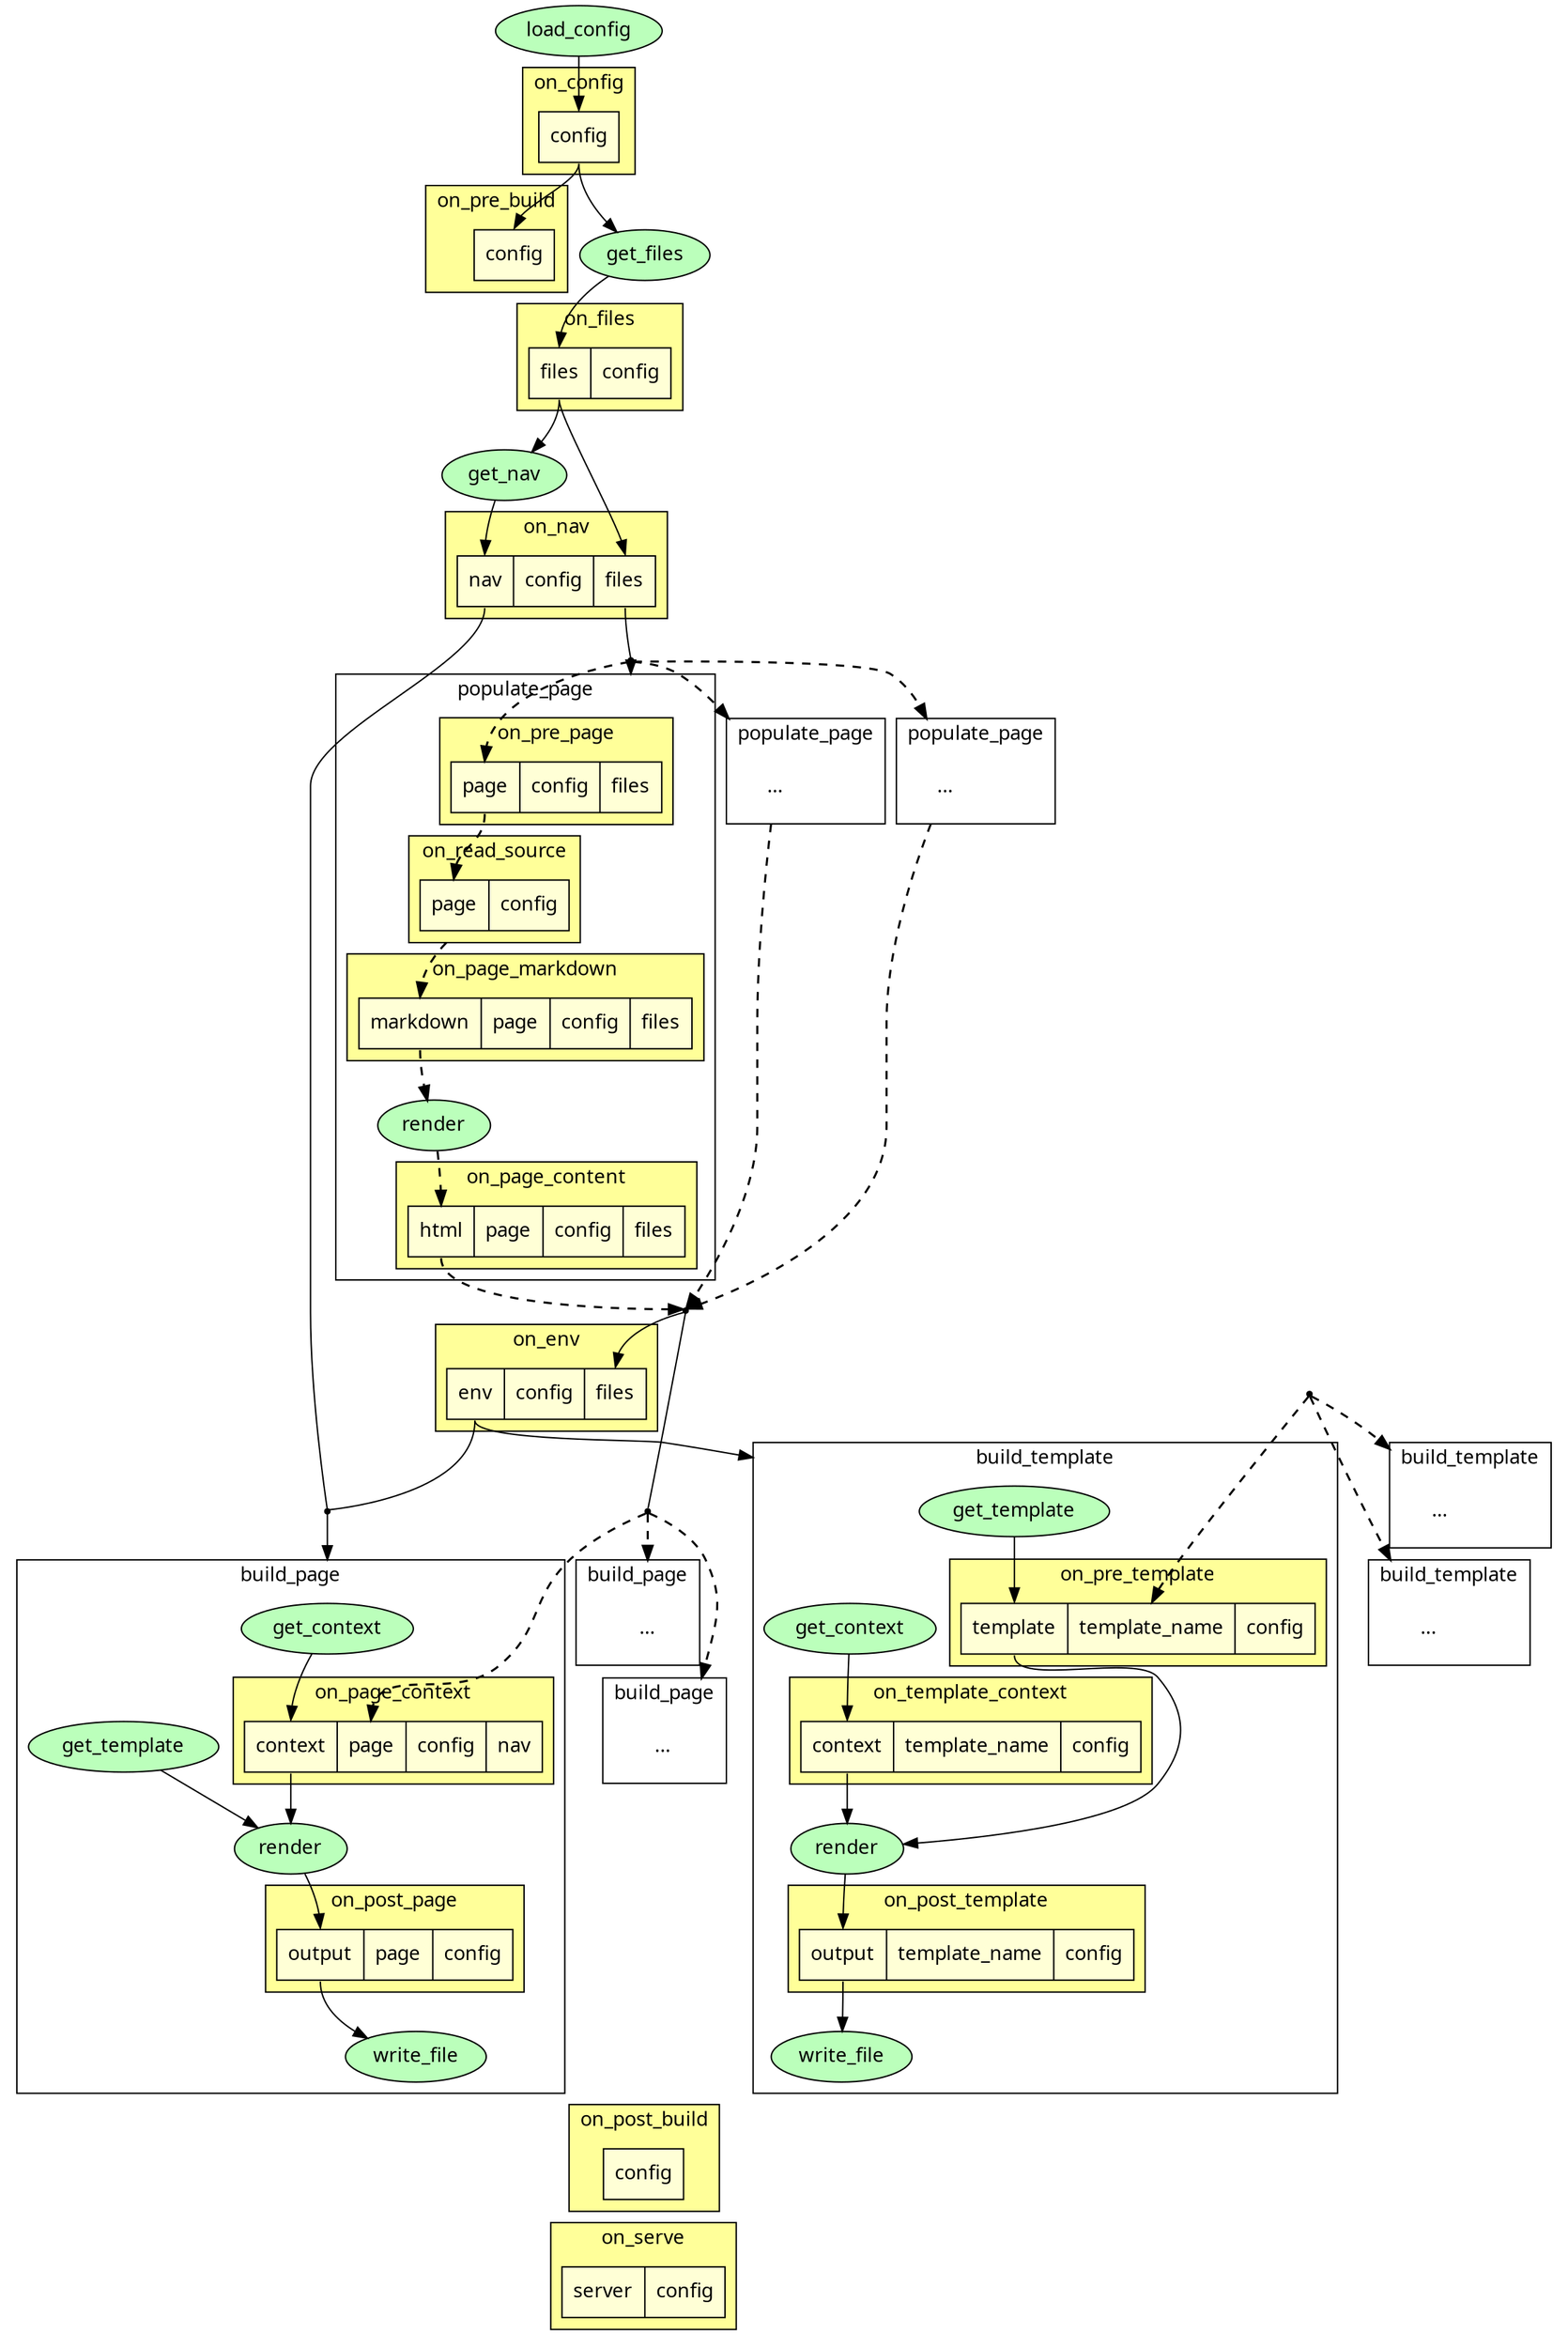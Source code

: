 # Convert to SVG:
# dot -Tsvg plugin-events.gv | awk '/^<svg/ {p = 1}; p' > plugin-events.svg

digraph mkdocs {
    compound=true

    graph [fontname="inherit"];
    node [fontname="inherit",style=filled];
    edge [fontname="inherit"];

    load_config [fillcolor="#00ff0044"]

    load_config -> on_config:config:n
    subgraph cluster_on_config {
        label="on_config"
        href="#on_config"
        on_config [label="<config>config",shape=record,fillcolor="#ffffff99"concentrate=true]
        bgcolor="#ffff0066"
    }

    on_config:config:s -> on_pre_build:config:n
    subgraph cluster_on_pre_build {
        label="on_pre_build"
        href="#on_pre_build"
        on_pre_build [label="<config>config",shape=record,fillcolor="#ffffff99"]
        bgcolor="#ffff0066"
    }

    on_config:config:s -> get_files
    get_files [fillcolor="#00ff0044"]

    on_pre_build:s -> on_files:n [style=invis]

    get_files -> on_files:files:n
    subgraph cluster_on_files {
        label="on_files"
        href="#on_files"
        on_files [label="<files>files|<config>config",shape=record,fillcolor="#ffffff99"]
        bgcolor="#ffff0066"
    }

    on_files:files:s -> get_nav
    get_nav[fillcolor="#00ff0044"]

    get_nav -> on_nav:nav:n
    on_files:files:s -> on_nav:files:n
    subgraph cluster_on_nav {
        label="on_nav"
        href="#on_nav"
        on_nav [label="<nav>nav|<config>config|<files>files",shape=record,fillcolor="#ffffff99"]
        bgcolor="#ffff0066"
    }

    on_nav:s -> on_pre_page:n [style=invis]

    on_nav:files:s -> pages_a1 [arrowhead=none]
    pages_a1 [shape=point]
    pages_a1 -> on_pre_page:page:n [style=dashed,penwidth=1.5]
    pages_a1 -> on_pre_page:files:n [lhead=cluster_populate_page]

    subgraph cluster_populate_page {
        label="populate_page"

        subgraph cluster_on_pre_page {
            label="on_pre_page"
            href="#on_pre_page"
            on_pre_page [label="<page>page|<config>config|<files>files",shape=record,fillcolor="#ffffff99"]
            bgcolor="#ffff0066"
        }

        on_pre_page:page:s -> on_read_source:page:n [style=dashed,penwidth=1.5]
        subgraph cluster_on_read_source {
            label="on_read_source"
            href="#on_read_source"
            on_read_source [label="<page>page|<config>config",shape=record,fillcolor="#ffffff99"]
            bgcolor="#ffff0066"
        }

        on_read_source -> on_page_markdown:markdown:n [style=dashed,penwidth=1.5,ltail=cluster_on_read_source]
        subgraph cluster_on_page_markdown {
            label="on_page_markdown"
            href="#on_page_markdown"
            on_page_markdown [label="<markdown>markdown|<page>page|<config>config|<files>files",shape=record,style=filled,fillcolor="#ffffff99"]
            bgcolor="#ffff0066"
        }

        on_page_markdown:markdown:s -> render_a [style=dashed,penwidth=1.5]
        render_a [label="render",fillcolor="#00ff0044"]

        render_a -> on_page_content:content:n [style=dashed,penwidth=1.5]
        subgraph cluster_on_page_content {
            label="on_page_content"
            href="#on_page_content"
            on_page_content [label="<content>html|<page>page|<config>config|<files>files",shape=record,fillcolor="#ffffff99"]
            bgcolor="#ffff0066"
        }
    }

    pages_a1 -> page_a2 [style=dashed,penwidth=1.5,lhead=cluster_populate_page_2]
    subgraph cluster_populate_page_2 {
        label="populate_page"
        page_a2 [color=transparent,label="..."]
    }

    pages_a1 -> page_a3 [style=dashed,penwidth=1.5,lhead=cluster_populate_page_3]
    subgraph cluster_populate_page_3 {
        label="populate_page"
        page_a3 [color=transparent,label="..."]
    }

    on_page_content:content:s -> pages_a2 [style=dashed,penwidth=1.5]
    page_a2 -> pages_a2 [style=dashed,penwidth=1.5,ltail=cluster_populate_page_2]
    page_a3 -> pages_a2 [style=dashed,penwidth=1.5,ltail=cluster_populate_page_3]
    pages_a2 [shape=point]

    on_page_content:s -> on_env:n [style=invis]

    pages_a2 -> on_env:files:n
    subgraph cluster_on_env {
        label="on_env"
        href="#on_env"
        on_env [label="<env>env|<config>config|<files>files",shape=record,fillcolor="#ffffff99"]
        bgcolor="#ffff0066"
    }

    on_nav:nav:s -> context_inputs [arrowhead=none]
    on_env:env:s -> context_inputs [arrowhead=none]
    context_inputs [shape=point]

    pages_a2 -> pages_b1 [arrowhead=none]
    pages_b1 [shape=point]
    pages_b1 -> on_page_context:page:n [style=dashed,penwidth=1.5]
    pages_b1 -> get_context [style=invis]

    context_inputs -> get_context [lhead=cluster_build_page]


    subgraph cluster_build_page {
        label="build_page"

        get_context [fillcolor="#00ff0044"]

        get_template [fillcolor="#00ff0044"]

        get_context -> on_page_context:context:n
        subgraph cluster_on_page_context {
            label="on_page_context"
            href="#on_page_context"
            on_page_context [label="<context>context|<page>page|<config>config|<nav>nav",shape=record,fillcolor="#ffffff99"]
            bgcolor="#ffff0066"
        }

        on_page_context:context:s -> render_b
        get_template -> render_b
        render_b [label="render",fillcolor="#00ff0044"]

        render_b -> on_post_page:output:n
        subgraph cluster_on_post_page {
            label="on_post_page"
            href="#on_post_page"
            on_post_page [label="<output>output|<page>page|<config>config",shape=record,fillcolor="#ffffff99"]
            bgcolor="#ffff0066"
        }

        on_post_page:output:s -> write_file
        write_file [fillcolor="#00ff0044"]
    }

    pages_b1 -> page_b2 [style=dashed,penwidth=1.5,lhead=cluster_build_page_2]
    subgraph cluster_build_page_2 {
        label="build_page"
        page_b2 [color=transparent,label="..."]
    }

    pages_b1 -> page_b3 [style=dashed,penwidth=1.5,lhead=cluster_build_page_3]
    subgraph cluster_build_page_3 {
        label="build_page"
        page_b3 [color=transparent,label="..."]
    }

    page_b2 -> page_b3 [style=invis]


    templates [shape=point]
    templates -> on_pre_template:template_name:n [style=dashed,penwidth=1.5]
    templates -> get_template_t [style=invis]

    on_env:env:s -> get_template_t [lhead=cluster_build_template]
    subgraph cluster_build_template {
        label="build_template"

        get_template_t [label="get_template",fillcolor="#00ff0044"]

        get_template_t -> on_pre_template:template:n
        subgraph cluster_on_pre_template {
            label="on_pre_template"
            href="#on_pre_template"
            on_pre_template [label="<template>template|<template_name>template_name|<config>config",shape=record,fillcolor="#ffffff99"]
            bgcolor="#ffff0066"
        }

        on_pre_template:s -> on_template_context:n [style=invis]

        get_context_t [label="get_context",fillcolor="#00ff0044"]

        get_context_t -> on_template_context:context:n
        subgraph cluster_on_template_context {
            label="on_template_context"
            href="#on_template_context"
            on_template_context [label="<context>context|<template_name>template_name|<config>config",shape=record,fillcolor="#ffffff99"]
            bgcolor="#ffff0066"
        }

        render_t [label="render",fillcolor="#00ff0044"]

        on_pre_template:template:s -> render_t
        on_template_context:context:s -> render_t

        render_t -> on_post_template:output:n
        subgraph cluster_on_post_template {
            label="on_post_template"
            href="#on_post_template"
            on_post_template [label="<output>output|<template_name>template_name|<config>config",shape=record,fillcolor="#ffffff99"]
            bgcolor="#ffff0066"
        }

        on_post_template:output:s -> write_file_t
        write_file_t [label="write_file",fillcolor="#00ff0044"]
    }

    templates -> template_2 [style=dashed,penwidth=1.5,lhead=cluster_build_template_2]
    subgraph cluster_build_template_2 {
        label="build_template"
        template_2 [color=transparent,label="..."]
    }

    templates -> template_3 [style=dashed,penwidth=1.5,lhead=cluster_build_template_3]
    subgraph cluster_build_template_3 {
        label="build_template"
        template_3 [color=transparent,label="..."]
    }

    template_2 -> template_3 [style=invis]


    write_file -> on_post_build:n [style=invis]
    write_file_t -> on_post_build:n [style=invis]

    subgraph cluster_on_post_build {
        label="on_post_build"
        href="#on_post_build"
        on_post_build [label="<config>config",shape=record,fillcolor="#ffffff99"]
        bgcolor="#ffff0066"
    }

    on_post_build:n -> on_serve:s [style=invis]

    subgraph cluster_on_serve {
        label="on_serve"
        href="#on_serve"
        on_serve [label="<server>server|<config>config",shape=record,fillcolor="#ffffff99"]
        bgcolor="#ffff0066"
    }
}
